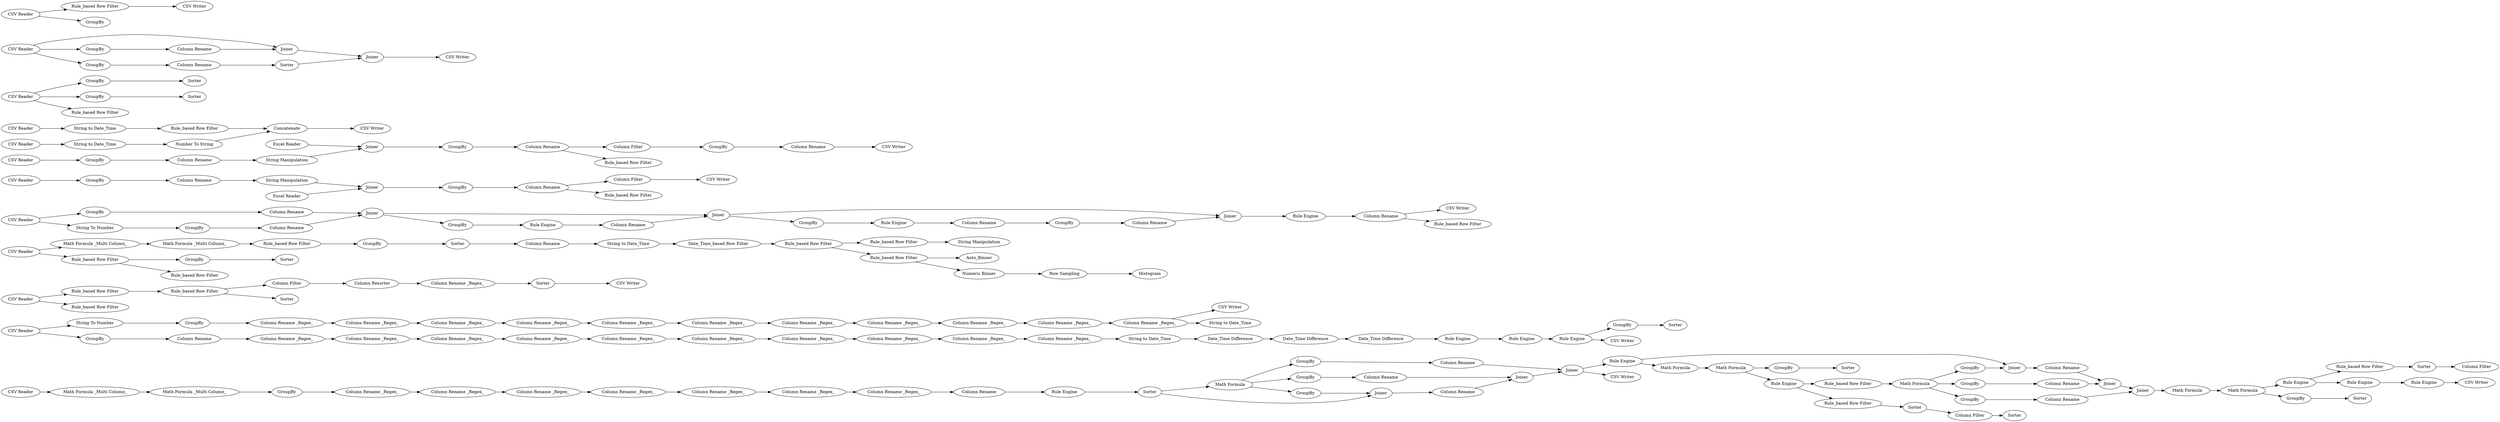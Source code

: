 digraph {
	95 -> 98
	208 -> 209
	172 -> 173
	106 -> 107
	135 -> 136
	216 -> 217
	286 -> 287
	335 -> 334
	111 -> 113
	320 -> 322
	151 -> 156
	222 -> 229
	313 -> 204
	263 -> 262
	156 -> 163
	308 -> 290
	138 -> 149
	146 -> 150
	210 -> 213
	89 -> 118
	128 -> 193
	206 -> 207
	114 -> 115
	193 -> 192
	159 -> 158
	319 -> 321
	126 -> 128
	100 -> 117
	254 -> 310
	191 -> 192
	138 -> 134
	231 -> 232
	283 -> 282
	154 -> 150
	276 -> 309
	170 -> 169
	317 -> 318
	330 -> 332
	212 -> 214
	197 -> 194
	242 -> 123
	105 -> 103
	246 -> 247
	318 -> 320
	321 -> 322
	226 -> 231
	334 -> 336
	97 -> 99
	205 -> 206
	331 -> 335
	101 -> 105
	324 -> 326
	113 -> 114
	132 -> 133
	107 -> 113
	308 -> 261
	236 -> 265
	291 -> 297
	214 -> 215
	225 -> 224
	292 -> 296
	314 -> 251
	132 -> 140
	234 -> 237
	152 -> 147
	213 -> 212
	237 -> 235
	151 -> 152
	243 -> 245
	150 -> 158
	209 -> 210
	326 -> 327
	255 -> 258
	327 -> 328
	96 -> 97
	334 -> 333
	253 -> 254
	301 -> 302
	252 -> 253
	322 -> 323
	284 -> 285
	98 -> 165
	196 -> 197
	247 -> 248
	261 -> 264
	94 -> 95
	241 -> 242
	232 -> 228
	223 -> 224
	177 -> 244
	316 -> 319
	114 -> 138
	178 -> 313
	134 -> 132
	251 -> 252
	231 -> 230
	207 -> 211
	167 -> 170
	197 -> 198
	149 -> 154
	322 -> 326
	245 -> 246
	109 -> 111
	105 -> 110
	299 -> 302
	166 -> 162
	288 -> 284
	307 -> 303
	238 -> 276
	250 -> 314
	309 -> 237
	192 -> 196
	171 -> 172
	145 -> 159
	167 -> 168
	163 -> 166
	133 -> 135
	142 -> 153
	316 -> 317
	325 -> 324
	299 -> 300
	248 -> 249
	295 -> 294
	118 -> 164
	329 -> 330
	158 -> 148
	219 -> 220
	133 -> 142
	287 -> 288
	293 -> 292
	311 -> 312
	110 -> 112
	174 -> 175
	211 -> 216
	255 -> 256
	255 -> 260
	129 -> 130
	137 -> 139
	304 -> 305
	203 -> 126
	300 -> 301
	283 -> 295
	155 -> 149
	224 -> 226
	169 -> 171
	153 -> 155
	227 -> 225
	332 -> 331
	258 -> 259
	306 -> 307
	103 -> 106
	136 -> 137
	249 -> 250
	194 -> 241
	177 -> 178
	173 -> 174
	295 -> 293
	101 -> 106
	117 -> 101
	140 -> 141
	153 -> 161
	221 -> 218
	221 -> 311
	220 -> 221
	305 -> 306
	285 -> 283
	302 -> 307
	326 -> 331
	204 -> 205
	130 -> 131
	148 -> 151
	323 -> 325
	282 -> 289
	129 -> 337
	161 -> 146
	265 -> 234
	112 -> 114
	164 -> 90
	169 -> 176
	217 -> 208
	90 -> 94
	229 -> 227
	299 -> 304
	165 -> 96
	105 -> 109
	144 -> 160
	244 -> 243
	254 -> 315
	153 -> 145
	157 -> 144
	328 -> 329
	156 -> 157
	261 -> 263
	99 -> 100
	215 -> 219
	256 -> 257
	297 -> 286
	290 -> 291
	246 [label="Column Rename _Regex_"]
	292 [label="Row Sampling"]
	227 [label="Column Rename"]
	103 [label=GroupBy]
	126 [label=GroupBy]
	222 [label="CSV Reader"]
	284 [label="String to Date_Time"]
	322 [label=Joiner]
	136 [label=Sorter]
	153 [label="Math Formula"]
	217 [label="Column Rename _Regex_"]
	259 [label=Sorter]
	295 [label="Rule_based Row Filter"]
	256 [label=GroupBy]
	290 [label="Math Formula _Multi Column_"]
	335 [label="Rule Engine"]
	315 [label="String to Date_Time"]
	196 [label=GroupBy]
	316 [label="CSV Reader"]
	154 [label="Column Rename"]
	146 [label="Column Rename"]
	129 [label="CSV Reader"]
	166 [label="Rule Engine"]
	150 [label=Joiner]
	223 [label="Excel Reader"]
	251 [label="Column Rename _Regex_"]
	115 [label="CSV Writer"]
	296 [label=Histogram]
	337 [label=GroupBy]
	135 [label="Rule_based Row Filter"]
	331 [label=Joiner]
	134 [label="Math Formula"]
	314 [label="Column Rename _Regex_"]
	107 [label="Column Rename"]
	229 [label=GroupBy]
	318 [label=GroupBy]
	157 [label="Rule_based Row Filter"]
	258 [label=GroupBy]
	118 [label="Math Formula _Multi Column_"]
	312 [label=Sorter]
	249 [label="Column Rename _Regex_"]
	300 [label=GroupBy]
	317 [label="String To Number"]
	213 [label="String to Date_Time"]
	210 [label="Column Rename _Regex_"]
	231 [label="Column Rename"]
	165 [label="Column Rename _Regex_"]
	247 [label="Column Rename _Regex_"]
	263 [label=GroupBy]
	306 [label=Sorter]
	289 [label="String Manipulation"]
	307 [label=Joiner]
	308 [label="CSV Reader"]
	97 [label="Column Rename _Regex_"]
	252 [label="Column Rename _Regex_"]
	327 [label=GroupBy]
	105 [label="Math Formula"]
	286 [label=GroupBy]
	209 [label="Column Rename _Regex_"]
	151 [label="Math Formula"]
	245 [label="Column Rename _Regex_"]
	211 [label="Column Rename _Regex_"]
	137 [label="Column Filter"]
	98 [label="Column Rename _Regex_"]
	291 [label="Math Formula _Multi Column_"]
	325 [label="Rule Engine"]
	288 [label="Column Rename"]
	141 [label=Sorter]
	144 [label=Sorter]
	262 [label=Sorter]
	285 [label="Date_Time_based Row Filter"]
	310 [label="CSV Writer"]
	294 [label=Auto_Binner]
	299 [label="CSV Reader"]
	207 [label="Column Rename _Regex_"]
	191 [label="Excel Reader"]
	287 [label=Sorter]
	243 [label=GroupBy]
	293 [label="Numeric Binner"]
	147 [label=Sorter]
	321 [label="Column Rename"]
	159 [label="Column Rename"]
	264 [label="Rule_based Row Filter"]
	192 [label=Joiner]
	248 [label="Column Rename _Regex_"]
	96 [label="Column Rename _Regex_"]
	241 [label=GroupBy]
	323 [label=GroupBy]
	220 [label="Rule Engine"]
	234 [label="Rule_based Row Filter"]
	297 [label="Rule_based Row Filter"]
	132 [label="Math Formula"]
	320 [label="Column Rename"]
	329 [label="Column Rename"]
	169 [label="Rule_based Row Filter"]
	330 [label=GroupBy]
	304 [label=GroupBy]
	224 [label=Joiner]
	138 [label="Rule Engine"]
	163 [label="Rule Engine"]
	254 [label="Column Rename _Regex_"]
	283 [label="Rule_based Row Filter"]
	228 [label="CSV Writer"]
	237 [label=Concatenate]
	156 [label="Rule Engine"]
	161 [label=GroupBy]
	311 [label=GroupBy]
	216 [label="Column Rename _Regex_"]
	131 [label="CSV Writer"]
	328 [label="Rule Engine"]
	336 [label="CSV Writer"]
	309 [label="Number To String"]
	114 [label=Joiner]
	197 [label="Column Rename"]
	214 [label="Date_Time Difference"]
	218 [label="CSV Writer"]
	334 [label="Column Rename"]
	164 [label="Math Formula _Multi Column_"]
	123 [label="CSV Writer"]
	90 [label=GroupBy]
	244 [label="String To Number"]
	142 [label="Rule_based Row Filter"]
	174 [label=Sorter]
	219 [label="Rule Engine"]
	261 [label="Rule_based Row Filter"]
	333 [label="Rule_based Row Filter"]
	198 [label="Rule_based Row Filter"]
	301 [label="Column Rename"]
	117 [label="Rule Engine"]
	160 [label="Column Filter"]
	94 [label="Column Rename _Regex_"]
	99 [label="Column Rename _Regex_"]
	235 [label="CSV Writer"]
	140 [label=GroupBy]
	255 [label="CSV Reader"]
	155 [label=GroupBy]
	205 [label="Column Rename _Regex_"]
	226 [label=GroupBy]
	305 [label="Column Rename"]
	152 [label=GroupBy]
	128 [label="Column Rename"]
	133 [label="Rule Engine"]
	170 [label="Rule_based Row Filter"]
	167 [label="CSV Reader"]
	203 [label="CSV Reader"]
	242 [label="Column Rename"]
	324 [label="Column Rename"]
	89 [label="CSV Reader"]
	230 [label="Rule_based Row Filter"]
	302 [label=Joiner]
	194 [label="Column Filter"]
	162 [label="CSV Writer"]
	149 [label=Joiner]
	145 [label=GroupBy]
	313 [label="Column Rename"]
	225 [label="String Manipulation"]
	168 [label="Rule_based Row Filter"]
	208 [label="Column Rename _Regex_"]
	253 [label="Column Rename _Regex_"]
	206 [label="Column Rename _Regex_"]
	236 [label="CSV Reader"]
	109 [label=GroupBy]
	177 [label="CSV Reader"]
	204 [label="Column Rename _Regex_"]
	110 [label=GroupBy]
	238 [label="CSV Reader"]
	282 [label="Rule_based Row Filter"]
	171 [label="Column Filter"]
	332 [label="Column Rename"]
	260 [label="Rule_based Row Filter"]
	265 [label="String to Date_Time"]
	319 [label=GroupBy]
	148 [label="Math Formula"]
	112 [label="Column Rename"]
	173 [label="Column Rename _Regex_"]
	158 [label=Joiner]
	101 [label=Sorter]
	178 [label=GroupBy]
	176 [label=Sorter]
	250 [label="Column Rename _Regex_"]
	172 [label="Column Resorter"]
	100 [label="Column Rename"]
	106 [label=Joiner]
	257 [label=Sorter]
	175 [label="CSV Writer"]
	232 [label="Column Filter"]
	326 [label=Joiner]
	113 [label=Joiner]
	139 [label=Sorter]
	303 [label="CSV Writer"]
	193 [label="String Manipulation"]
	212 [label="Date_Time Difference"]
	130 [label="Rule_based Row Filter"]
	95 [label="Column Rename _Regex_"]
	111 [label="Column Rename"]
	276 [label="String to Date_Time"]
	215 [label="Date_Time Difference"]
	221 [label="Rule Engine"]
	rankdir=LR
}
